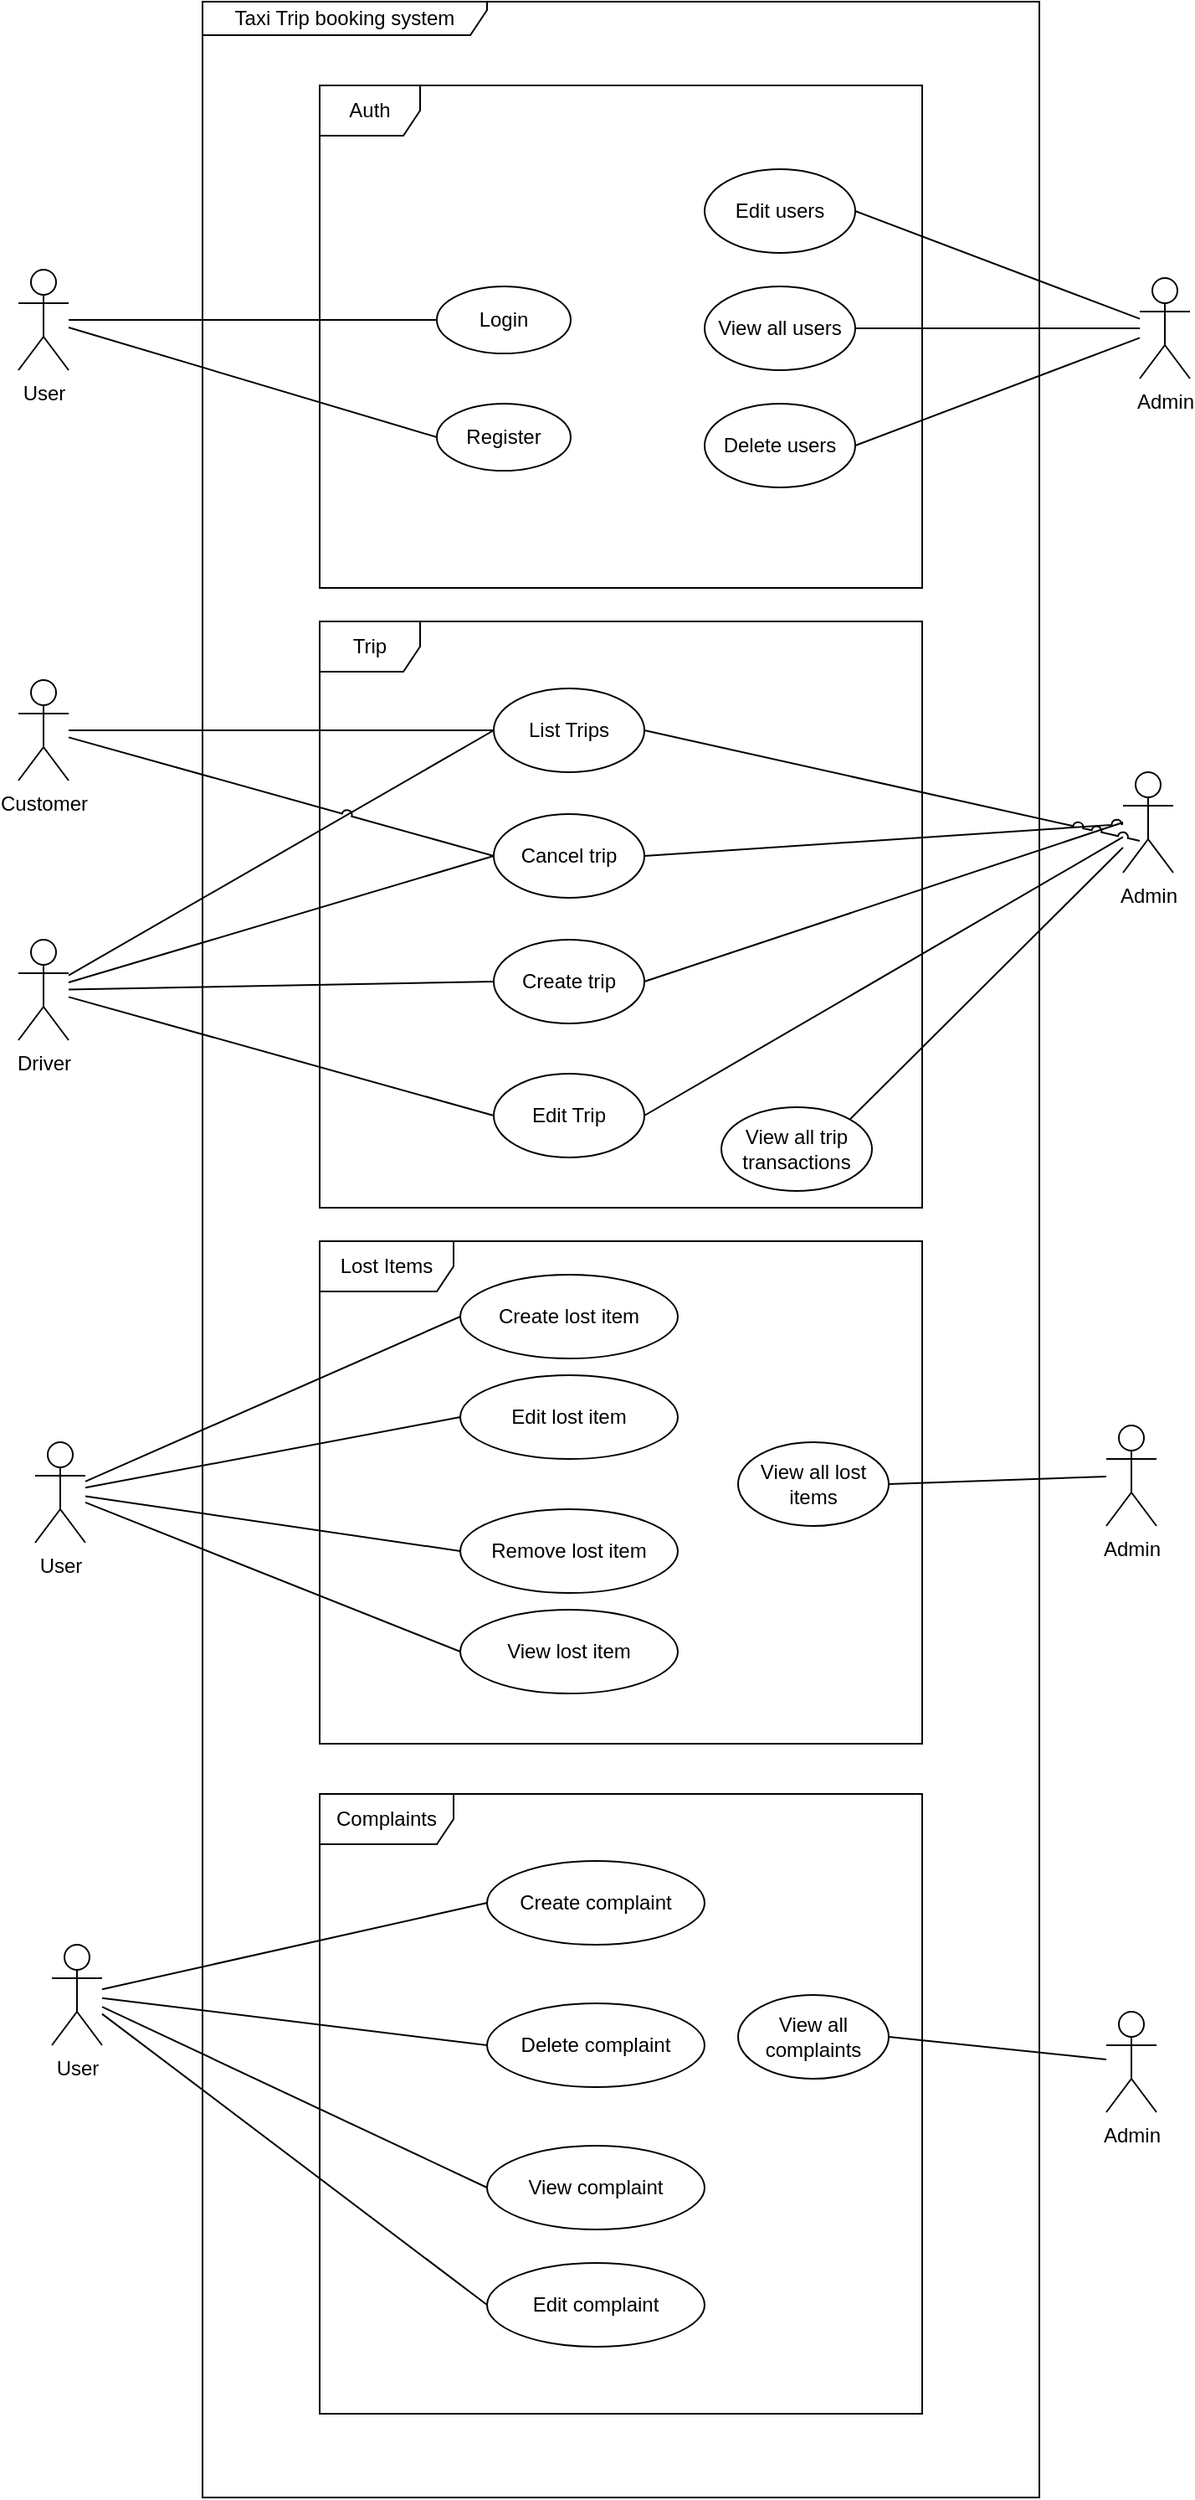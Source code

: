 <mxfile version="22.1.16" type="device">
  <diagram id="C5RBs43oDa-KdzZeNtuy" name="Page-1">
    <mxGraphModel dx="1122" dy="620" grid="1" gridSize="10" guides="1" tooltips="1" connect="1" arrows="1" fold="1" page="1" pageScale="1" pageWidth="827" pageHeight="1169" math="0" shadow="0">
      <root>
        <mxCell id="WIyWlLk6GJQsqaUBKTNV-0" />
        <mxCell id="WIyWlLk6GJQsqaUBKTNV-1" parent="WIyWlLk6GJQsqaUBKTNV-0" />
        <mxCell id="6CoXRJJS-WZdz4uYCl7o-0" value="Taxi Trip booking system" style="shape=umlFrame;whiteSpace=wrap;html=1;pointerEvents=0;width=170;height=20;rounded=0;" parent="WIyWlLk6GJQsqaUBKTNV-1" vertex="1">
          <mxGeometry x="150" y="50" width="500" height="1490" as="geometry" />
        </mxCell>
        <mxCell id="6CoXRJJS-WZdz4uYCl7o-10" style="rounded=0;orthogonalLoop=1;jettySize=auto;html=1;endArrow=none;endFill=0;jumpStyle=none;strokeColor=default;" parent="WIyWlLk6GJQsqaUBKTNV-1" source="6CoXRJJS-WZdz4uYCl7o-1" target="6CoXRJJS-WZdz4uYCl7o-3" edge="1">
          <mxGeometry relative="1" as="geometry">
            <mxPoint x="90" y="230" as="sourcePoint" />
          </mxGeometry>
        </mxCell>
        <mxCell id="6CoXRJJS-WZdz4uYCl7o-1" value="User&lt;br&gt;" style="shape=umlActor;verticalLabelPosition=bottom;verticalAlign=top;html=1;rounded=0;" parent="WIyWlLk6GJQsqaUBKTNV-1" vertex="1">
          <mxGeometry x="40" y="210" width="30" height="60" as="geometry" />
        </mxCell>
        <mxCell id="6CoXRJJS-WZdz4uYCl7o-3" value="Login" style="ellipse;whiteSpace=wrap;html=1;rounded=0;" parent="WIyWlLk6GJQsqaUBKTNV-1" vertex="1">
          <mxGeometry x="290" y="220" width="80" height="40" as="geometry" />
        </mxCell>
        <mxCell id="6CoXRJJS-WZdz4uYCl7o-23" value="List Trips" style="ellipse;whiteSpace=wrap;html=1;rounded=0;" parent="WIyWlLk6GJQsqaUBKTNV-1" vertex="1">
          <mxGeometry x="324" y="460" width="90" height="50" as="geometry" />
        </mxCell>
        <mxCell id="6CoXRJJS-WZdz4uYCl7o-24" value="Register" style="ellipse;whiteSpace=wrap;html=1;rounded=0;" parent="WIyWlLk6GJQsqaUBKTNV-1" vertex="1">
          <mxGeometry x="290" y="290" width="80" height="40" as="geometry" />
        </mxCell>
        <mxCell id="6CoXRJJS-WZdz4uYCl7o-27" style="rounded=0;orthogonalLoop=1;jettySize=auto;html=1;endArrow=none;endFill=0;jumpStyle=arc;strokeColor=default;entryX=0;entryY=0.5;entryDx=0;entryDy=0;" parent="WIyWlLk6GJQsqaUBKTNV-1" source="6CoXRJJS-WZdz4uYCl7o-1" target="6CoXRJJS-WZdz4uYCl7o-24" edge="1">
          <mxGeometry relative="1" as="geometry">
            <mxPoint x="90" y="230" as="sourcePoint" />
            <mxPoint x="295" y="291" as="targetPoint" />
          </mxGeometry>
        </mxCell>
        <mxCell id="6CoXRJJS-WZdz4uYCl7o-33" value="View all trip transactions" style="ellipse;whiteSpace=wrap;html=1;rounded=0;" parent="WIyWlLk6GJQsqaUBKTNV-1" vertex="1">
          <mxGeometry x="460" y="710" width="90" height="50" as="geometry" />
        </mxCell>
        <mxCell id="6CoXRJJS-WZdz4uYCl7o-35" value="Admin" style="shape=umlActor;verticalLabelPosition=bottom;verticalAlign=top;html=1;rounded=0;" parent="WIyWlLk6GJQsqaUBKTNV-1" vertex="1">
          <mxGeometry x="710" y="215" width="30" height="60" as="geometry" />
        </mxCell>
        <mxCell id="6CoXRJJS-WZdz4uYCl7o-36" style="rounded=0;orthogonalLoop=1;jettySize=auto;html=1;endArrow=none;endFill=0;jumpStyle=arc;strokeColor=default;exitX=1;exitY=0;exitDx=0;exitDy=0;" parent="WIyWlLk6GJQsqaUBKTNV-1" source="6CoXRJJS-WZdz4uYCl7o-33" target="6CoXRJJS-WZdz4uYCl7o-74" edge="1">
          <mxGeometry relative="1" as="geometry">
            <mxPoint x="414" y="230" as="sourcePoint" />
            <mxPoint x="622" y="381" as="targetPoint" />
          </mxGeometry>
        </mxCell>
        <mxCell id="6CoXRJJS-WZdz4uYCl7o-37" value="View all users" style="ellipse;whiteSpace=wrap;html=1;rounded=0;" parent="WIyWlLk6GJQsqaUBKTNV-1" vertex="1">
          <mxGeometry x="450" y="220" width="90" height="50" as="geometry" />
        </mxCell>
        <mxCell id="6CoXRJJS-WZdz4uYCl7o-38" style="rounded=0;orthogonalLoop=1;jettySize=auto;html=1;endArrow=none;endFill=0;jumpStyle=arc;strokeColor=default;exitX=1;exitY=0.5;exitDx=0;exitDy=0;" parent="WIyWlLk6GJQsqaUBKTNV-1" source="6CoXRJJS-WZdz4uYCl7o-37" target="6CoXRJJS-WZdz4uYCl7o-35" edge="1">
          <mxGeometry relative="1" as="geometry">
            <mxPoint x="550" y="430" as="sourcePoint" />
            <mxPoint x="710" y="320" as="targetPoint" />
          </mxGeometry>
        </mxCell>
        <mxCell id="6CoXRJJS-WZdz4uYCl7o-39" value="Cancel trip" style="ellipse;whiteSpace=wrap;html=1;rounded=0;" parent="WIyWlLk6GJQsqaUBKTNV-1" vertex="1">
          <mxGeometry x="324" y="535" width="90" height="50" as="geometry" />
        </mxCell>
        <mxCell id="6CoXRJJS-WZdz4uYCl7o-40" value="Create trip" style="ellipse;whiteSpace=wrap;html=1;rounded=0;" parent="WIyWlLk6GJQsqaUBKTNV-1" vertex="1">
          <mxGeometry x="324" y="610" width="90" height="50" as="geometry" />
        </mxCell>
        <mxCell id="6CoXRJJS-WZdz4uYCl7o-42" value="" style="rounded=0;orthogonalLoop=1;jettySize=auto;html=1;endArrow=none;endFill=0;jumpStyle=arc;strokeColor=default;entryX=0;entryY=0.5;entryDx=0;entryDy=0;" parent="WIyWlLk6GJQsqaUBKTNV-1" source="6CoXRJJS-WZdz4uYCl7o-48" target="6CoXRJJS-WZdz4uYCl7o-23" edge="1">
          <mxGeometry relative="1" as="geometry">
            <mxPoint x="50" y="380" as="sourcePoint" />
            <mxPoint x="233" y="447" as="targetPoint" />
          </mxGeometry>
        </mxCell>
        <mxCell id="6CoXRJJS-WZdz4uYCl7o-41" value="Trip" style="shape=umlFrame;whiteSpace=wrap;html=1;pointerEvents=0;rounded=0;" parent="WIyWlLk6GJQsqaUBKTNV-1" vertex="1">
          <mxGeometry x="220" y="420" width="360" height="350" as="geometry" />
        </mxCell>
        <mxCell id="6CoXRJJS-WZdz4uYCl7o-44" style="edgeStyle=orthogonalEdgeStyle;orthogonalLoop=1;jettySize=auto;html=1;exitX=0.5;exitY=1;exitDx=0;exitDy=0;" parent="WIyWlLk6GJQsqaUBKTNV-1" source="6CoXRJJS-WZdz4uYCl7o-40" target="6CoXRJJS-WZdz4uYCl7o-40" edge="1">
          <mxGeometry relative="1" as="geometry" />
        </mxCell>
        <mxCell id="6CoXRJJS-WZdz4uYCl7o-45" value="" style="rounded=0;orthogonalLoop=1;jettySize=auto;html=1;endArrow=none;endFill=0;jumpStyle=arc;strokeColor=default;entryX=0;entryY=0.5;entryDx=0;entryDy=0;" parent="WIyWlLk6GJQsqaUBKTNV-1" source="6CoXRJJS-WZdz4uYCl7o-47" target="6CoXRJJS-WZdz4uYCl7o-39" edge="1">
          <mxGeometry relative="1" as="geometry">
            <mxPoint x="80" y="490" as="sourcePoint" />
            <mxPoint x="303" y="477" as="targetPoint" />
          </mxGeometry>
        </mxCell>
        <mxCell id="6CoXRJJS-WZdz4uYCl7o-46" value="" style="rounded=0;orthogonalLoop=1;jettySize=auto;html=1;endArrow=none;endFill=0;jumpStyle=arc;strokeColor=default;entryX=0;entryY=0.5;entryDx=0;entryDy=0;" parent="WIyWlLk6GJQsqaUBKTNV-1" source="6CoXRJJS-WZdz4uYCl7o-48" target="6CoXRJJS-WZdz4uYCl7o-40" edge="1">
          <mxGeometry relative="1" as="geometry">
            <mxPoint x="50" y="410" as="sourcePoint" />
            <mxPoint x="290" y="575" as="targetPoint" />
          </mxGeometry>
        </mxCell>
        <mxCell id="6CoXRJJS-WZdz4uYCl7o-47" value="Customer" style="shape=umlActor;verticalLabelPosition=bottom;verticalAlign=top;html=1;rounded=0;" parent="WIyWlLk6GJQsqaUBKTNV-1" vertex="1">
          <mxGeometry x="40" y="455" width="30" height="60" as="geometry" />
        </mxCell>
        <mxCell id="6CoXRJJS-WZdz4uYCl7o-48" value="Driver" style="shape=umlActor;verticalLabelPosition=bottom;verticalAlign=top;html=1;rounded=0;" parent="WIyWlLk6GJQsqaUBKTNV-1" vertex="1">
          <mxGeometry x="40" y="610" width="30" height="60" as="geometry" />
        </mxCell>
        <mxCell id="6CoXRJJS-WZdz4uYCl7o-51" value="" style="rounded=0;orthogonalLoop=1;jettySize=auto;html=1;endArrow=none;endFill=0;jumpStyle=arc;strokeColor=default;entryX=0;entryY=0.5;entryDx=0;entryDy=0;" parent="WIyWlLk6GJQsqaUBKTNV-1" source="6CoXRJJS-WZdz4uYCl7o-48" target="6CoXRJJS-WZdz4uYCl7o-39" edge="1">
          <mxGeometry relative="1" as="geometry">
            <mxPoint x="80" y="626" as="sourcePoint" />
            <mxPoint x="347" y="637" as="targetPoint" />
          </mxGeometry>
        </mxCell>
        <mxCell id="6CoXRJJS-WZdz4uYCl7o-52" value="" style="rounded=0;orthogonalLoop=1;jettySize=auto;html=1;endArrow=none;endFill=0;jumpStyle=arc;strokeColor=default;entryX=0;entryY=0.5;entryDx=0;entryDy=0;" parent="WIyWlLk6GJQsqaUBKTNV-1" source="6CoXRJJS-WZdz4uYCl7o-47" target="6CoXRJJS-WZdz4uYCl7o-23" edge="1">
          <mxGeometry relative="1" as="geometry">
            <mxPoint x="80" y="489" as="sourcePoint" />
            <mxPoint x="320" y="490" as="targetPoint" />
          </mxGeometry>
        </mxCell>
        <mxCell id="6CoXRJJS-WZdz4uYCl7o-56" value="Auth" style="shape=umlFrame;whiteSpace=wrap;html=1;pointerEvents=0;rounded=0;" parent="WIyWlLk6GJQsqaUBKTNV-1" vertex="1">
          <mxGeometry x="220" y="100" width="360" height="300" as="geometry" />
        </mxCell>
        <mxCell id="6CoXRJJS-WZdz4uYCl7o-57" value="Delete users" style="ellipse;whiteSpace=wrap;html=1;rounded=0;" parent="WIyWlLk6GJQsqaUBKTNV-1" vertex="1">
          <mxGeometry x="450" y="290" width="90" height="50" as="geometry" />
        </mxCell>
        <mxCell id="6CoXRJJS-WZdz4uYCl7o-58" style="rounded=0;orthogonalLoop=1;jettySize=auto;html=1;endArrow=none;endFill=0;jumpStyle=arc;strokeColor=default;exitX=1;exitY=0.5;exitDx=0;exitDy=0;" parent="WIyWlLk6GJQsqaUBKTNV-1" source="6CoXRJJS-WZdz4uYCl7o-57" target="6CoXRJJS-WZdz4uYCl7o-35" edge="1">
          <mxGeometry relative="1" as="geometry">
            <mxPoint x="550" y="255" as="sourcePoint" />
            <mxPoint x="750" y="250" as="targetPoint" />
          </mxGeometry>
        </mxCell>
        <mxCell id="6CoXRJJS-WZdz4uYCl7o-59" value="Lost Items" style="shape=umlFrame;whiteSpace=wrap;html=1;pointerEvents=0;rounded=0;width=80;height=30;" parent="WIyWlLk6GJQsqaUBKTNV-1" vertex="1">
          <mxGeometry x="220" y="790" width="360" height="300" as="geometry" />
        </mxCell>
        <mxCell id="6CoXRJJS-WZdz4uYCl7o-61" value="User" style="shape=umlActor;verticalLabelPosition=bottom;verticalAlign=top;html=1;rounded=0;" parent="WIyWlLk6GJQsqaUBKTNV-1" vertex="1">
          <mxGeometry x="50" y="910" width="30" height="60" as="geometry" />
        </mxCell>
        <mxCell id="6CoXRJJS-WZdz4uYCl7o-62" value="Create lost item" style="ellipse;whiteSpace=wrap;html=1;rounded=0;" parent="WIyWlLk6GJQsqaUBKTNV-1" vertex="1">
          <mxGeometry x="304" y="810" width="130" height="50" as="geometry" />
        </mxCell>
        <mxCell id="6CoXRJJS-WZdz4uYCl7o-63" value="Remove lost item" style="ellipse;whiteSpace=wrap;html=1;rounded=0;" parent="WIyWlLk6GJQsqaUBKTNV-1" vertex="1">
          <mxGeometry x="304" y="950" width="130" height="50" as="geometry" />
        </mxCell>
        <mxCell id="6CoXRJJS-WZdz4uYCl7o-64" value="View lost item" style="ellipse;whiteSpace=wrap;html=1;rounded=0;" parent="WIyWlLk6GJQsqaUBKTNV-1" vertex="1">
          <mxGeometry x="304" y="1010" width="130" height="50" as="geometry" />
        </mxCell>
        <mxCell id="6CoXRJJS-WZdz4uYCl7o-65" value="" style="rounded=0;orthogonalLoop=1;jettySize=auto;html=1;endArrow=none;endFill=0;jumpStyle=arc;strokeColor=default;entryX=0;entryY=0.5;entryDx=0;entryDy=0;" parent="WIyWlLk6GJQsqaUBKTNV-1" source="6CoXRJJS-WZdz4uYCl7o-61" target="6CoXRJJS-WZdz4uYCl7o-62" edge="1">
          <mxGeometry relative="1" as="geometry">
            <mxPoint x="70" y="827" as="sourcePoint" />
            <mxPoint x="324" y="780" as="targetPoint" />
          </mxGeometry>
        </mxCell>
        <mxCell id="6CoXRJJS-WZdz4uYCl7o-67" value="" style="rounded=0;orthogonalLoop=1;jettySize=auto;html=1;endArrow=none;endFill=0;jumpStyle=arc;strokeColor=default;entryX=0;entryY=0.5;entryDx=0;entryDy=0;" parent="WIyWlLk6GJQsqaUBKTNV-1" source="6CoXRJJS-WZdz4uYCl7o-61" target="6CoXRJJS-WZdz4uYCl7o-63" edge="1">
          <mxGeometry relative="1" as="geometry">
            <mxPoint x="80" y="832" as="sourcePoint" />
            <mxPoint x="314" y="828" as="targetPoint" />
          </mxGeometry>
        </mxCell>
        <mxCell id="6CoXRJJS-WZdz4uYCl7o-71" value="" style="rounded=0;orthogonalLoop=1;jettySize=auto;html=1;endArrow=none;endFill=0;jumpStyle=arc;strokeColor=default;entryX=0;entryY=0.5;entryDx=0;entryDy=0;" parent="WIyWlLk6GJQsqaUBKTNV-1" target="6CoXRJJS-WZdz4uYCl7o-64" edge="1" source="6CoXRJJS-WZdz4uYCl7o-61">
          <mxGeometry relative="1" as="geometry">
            <mxPoint x="80" y="890" as="sourcePoint" />
            <mxPoint x="314" y="900" as="targetPoint" />
          </mxGeometry>
        </mxCell>
        <mxCell id="6CoXRJJS-WZdz4uYCl7o-73" value="View all lost items" style="ellipse;whiteSpace=wrap;html=1;rounded=0;" parent="WIyWlLk6GJQsqaUBKTNV-1" vertex="1">
          <mxGeometry x="470" y="910" width="90" height="50" as="geometry" />
        </mxCell>
        <mxCell id="6CoXRJJS-WZdz4uYCl7o-74" value="Admin" style="shape=umlActor;verticalLabelPosition=bottom;verticalAlign=top;html=1;rounded=0;" parent="WIyWlLk6GJQsqaUBKTNV-1" vertex="1">
          <mxGeometry x="700" y="510" width="30" height="60" as="geometry" />
        </mxCell>
        <mxCell id="6CoXRJJS-WZdz4uYCl7o-75" value="Admin" style="shape=umlActor;verticalLabelPosition=bottom;verticalAlign=top;html=1;rounded=0;" parent="WIyWlLk6GJQsqaUBKTNV-1" vertex="1">
          <mxGeometry x="690" y="900" width="30" height="60" as="geometry" />
        </mxCell>
        <mxCell id="6CoXRJJS-WZdz4uYCl7o-76" style="rounded=0;orthogonalLoop=1;jettySize=auto;html=1;endArrow=none;endFill=0;jumpStyle=arc;strokeColor=default;exitX=1;exitY=0.5;exitDx=0;exitDy=0;" parent="WIyWlLk6GJQsqaUBKTNV-1" source="6CoXRJJS-WZdz4uYCl7o-73" target="6CoXRJJS-WZdz4uYCl7o-75" edge="1">
          <mxGeometry relative="1" as="geometry">
            <mxPoint x="567" y="867" as="sourcePoint" />
            <mxPoint x="740" y="865" as="targetPoint" />
          </mxGeometry>
        </mxCell>
        <mxCell id="6CoXRJJS-WZdz4uYCl7o-78" value="Complaints" style="shape=umlFrame;whiteSpace=wrap;html=1;pointerEvents=0;rounded=0;width=80;height=30;" parent="WIyWlLk6GJQsqaUBKTNV-1" vertex="1">
          <mxGeometry x="220" y="1120" width="360" height="370" as="geometry" />
        </mxCell>
        <mxCell id="6CoXRJJS-WZdz4uYCl7o-79" value="Create complaint" style="ellipse;whiteSpace=wrap;html=1;rounded=0;" parent="WIyWlLk6GJQsqaUBKTNV-1" vertex="1">
          <mxGeometry x="320" y="1160" width="130" height="50" as="geometry" />
        </mxCell>
        <mxCell id="6CoXRJJS-WZdz4uYCl7o-80" value="Delete complaint" style="ellipse;whiteSpace=wrap;html=1;rounded=0;" parent="WIyWlLk6GJQsqaUBKTNV-1" vertex="1">
          <mxGeometry x="320" y="1245" width="130" height="50" as="geometry" />
        </mxCell>
        <mxCell id="6CoXRJJS-WZdz4uYCl7o-81" value="View complaint" style="ellipse;whiteSpace=wrap;html=1;rounded=0;" parent="WIyWlLk6GJQsqaUBKTNV-1" vertex="1">
          <mxGeometry x="320" y="1330" width="130" height="50" as="geometry" />
        </mxCell>
        <mxCell id="6CoXRJJS-WZdz4uYCl7o-82" value="User" style="shape=umlActor;verticalLabelPosition=bottom;verticalAlign=top;html=1;rounded=0;" parent="WIyWlLk6GJQsqaUBKTNV-1" vertex="1">
          <mxGeometry x="60" y="1210" width="30" height="60" as="geometry" />
        </mxCell>
        <mxCell id="6CoXRJJS-WZdz4uYCl7o-84" value="" style="rounded=0;orthogonalLoop=1;jettySize=auto;html=1;endArrow=none;endFill=0;jumpStyle=arc;strokeColor=default;entryX=0;entryY=0.5;entryDx=0;entryDy=0;" parent="WIyWlLk6GJQsqaUBKTNV-1" source="6CoXRJJS-WZdz4uYCl7o-82" target="6CoXRJJS-WZdz4uYCl7o-81" edge="1">
          <mxGeometry relative="1" as="geometry">
            <mxPoint x="80" y="1410" as="sourcePoint" />
            <mxPoint x="320" y="1487" as="targetPoint" />
          </mxGeometry>
        </mxCell>
        <mxCell id="6CoXRJJS-WZdz4uYCl7o-85" value="" style="rounded=0;orthogonalLoop=1;jettySize=auto;html=1;endArrow=none;endFill=0;jumpStyle=arc;strokeColor=default;entryX=0;entryY=0.5;entryDx=0;entryDy=0;" parent="WIyWlLk6GJQsqaUBKTNV-1" source="6CoXRJJS-WZdz4uYCl7o-82" target="6CoXRJJS-WZdz4uYCl7o-80" edge="1">
          <mxGeometry relative="1" as="geometry">
            <mxPoint x="100" y="1207" as="sourcePoint" />
            <mxPoint x="330" y="1315" as="targetPoint" />
          </mxGeometry>
        </mxCell>
        <mxCell id="6CoXRJJS-WZdz4uYCl7o-86" value="" style="rounded=0;orthogonalLoop=1;jettySize=auto;html=1;endArrow=none;endFill=0;jumpStyle=arc;strokeColor=default;entryX=0;entryY=0.5;entryDx=0;entryDy=0;" parent="WIyWlLk6GJQsqaUBKTNV-1" source="6CoXRJJS-WZdz4uYCl7o-82" target="6CoXRJJS-WZdz4uYCl7o-79" edge="1">
          <mxGeometry relative="1" as="geometry">
            <mxPoint x="90" y="1190" as="sourcePoint" />
            <mxPoint x="330" y="1230" as="targetPoint" />
          </mxGeometry>
        </mxCell>
        <mxCell id="6CoXRJJS-WZdz4uYCl7o-87" value="Admin" style="shape=umlActor;verticalLabelPosition=bottom;verticalAlign=top;html=1;rounded=0;" parent="WIyWlLk6GJQsqaUBKTNV-1" vertex="1">
          <mxGeometry x="690" y="1250" width="30" height="60" as="geometry" />
        </mxCell>
        <mxCell id="6CoXRJJS-WZdz4uYCl7o-90" value="View all complaints" style="ellipse;whiteSpace=wrap;html=1;rounded=0;" parent="WIyWlLk6GJQsqaUBKTNV-1" vertex="1">
          <mxGeometry x="470" y="1240" width="90" height="50" as="geometry" />
        </mxCell>
        <mxCell id="6CoXRJJS-WZdz4uYCl7o-92" style="rounded=0;orthogonalLoop=1;jettySize=auto;html=1;endArrow=none;endFill=0;jumpStyle=arc;strokeColor=default;exitX=1;exitY=0.5;exitDx=0;exitDy=0;" parent="WIyWlLk6GJQsqaUBKTNV-1" source="6CoXRJJS-WZdz4uYCl7o-90" target="6CoXRJJS-WZdz4uYCl7o-87" edge="1">
          <mxGeometry relative="1" as="geometry">
            <mxPoint x="560" y="1437" as="sourcePoint" />
            <mxPoint x="690" y="1433" as="targetPoint" />
          </mxGeometry>
        </mxCell>
        <mxCell id="10pZMpCAyaWx1mK4e7Oo-0" value="Edit users" style="ellipse;whiteSpace=wrap;html=1;rounded=0;" vertex="1" parent="WIyWlLk6GJQsqaUBKTNV-1">
          <mxGeometry x="450" y="150" width="90" height="50" as="geometry" />
        </mxCell>
        <mxCell id="10pZMpCAyaWx1mK4e7Oo-1" style="rounded=0;orthogonalLoop=1;jettySize=auto;html=1;endArrow=none;endFill=0;jumpStyle=arc;strokeColor=default;exitX=1;exitY=0.5;exitDx=0;exitDy=0;" edge="1" parent="WIyWlLk6GJQsqaUBKTNV-1" source="10pZMpCAyaWx1mK4e7Oo-0" target="6CoXRJJS-WZdz4uYCl7o-35">
          <mxGeometry relative="1" as="geometry">
            <mxPoint x="550" y="255" as="sourcePoint" />
            <mxPoint x="720" y="255" as="targetPoint" />
          </mxGeometry>
        </mxCell>
        <mxCell id="10pZMpCAyaWx1mK4e7Oo-2" value="Edit Trip" style="ellipse;whiteSpace=wrap;html=1;rounded=0;" vertex="1" parent="WIyWlLk6GJQsqaUBKTNV-1">
          <mxGeometry x="324" y="690" width="90" height="50" as="geometry" />
        </mxCell>
        <mxCell id="10pZMpCAyaWx1mK4e7Oo-3" value="" style="rounded=0;orthogonalLoop=1;jettySize=auto;html=1;endArrow=none;endFill=0;jumpStyle=arc;strokeColor=default;entryX=0;entryY=0.5;entryDx=0;entryDy=0;" edge="1" parent="WIyWlLk6GJQsqaUBKTNV-1" source="6CoXRJJS-WZdz4uYCl7o-48" target="10pZMpCAyaWx1mK4e7Oo-2">
          <mxGeometry relative="1" as="geometry">
            <mxPoint x="80" y="650" as="sourcePoint" />
            <mxPoint x="334" y="645" as="targetPoint" />
          </mxGeometry>
        </mxCell>
        <mxCell id="10pZMpCAyaWx1mK4e7Oo-4" style="rounded=0;orthogonalLoop=1;jettySize=auto;html=1;endArrow=none;endFill=0;jumpStyle=arc;strokeColor=default;exitX=1;exitY=0.5;exitDx=0;exitDy=0;" edge="1" parent="WIyWlLk6GJQsqaUBKTNV-1" source="6CoXRJJS-WZdz4uYCl7o-40">
          <mxGeometry relative="1" as="geometry">
            <mxPoint x="550" y="570" as="sourcePoint" />
            <mxPoint x="700" y="540" as="targetPoint" />
          </mxGeometry>
        </mxCell>
        <mxCell id="10pZMpCAyaWx1mK4e7Oo-5" style="rounded=0;orthogonalLoop=1;jettySize=auto;html=1;endArrow=none;endFill=0;jumpStyle=arc;strokeColor=default;exitX=1;exitY=0.5;exitDx=0;exitDy=0;" edge="1" parent="WIyWlLk6GJQsqaUBKTNV-1" source="10pZMpCAyaWx1mK4e7Oo-2" target="6CoXRJJS-WZdz4uYCl7o-74">
          <mxGeometry relative="1" as="geometry">
            <mxPoint x="424" y="645" as="sourcePoint" />
            <mxPoint x="710" y="550" as="targetPoint" />
          </mxGeometry>
        </mxCell>
        <mxCell id="10pZMpCAyaWx1mK4e7Oo-6" style="rounded=0;orthogonalLoop=1;jettySize=auto;html=1;endArrow=none;endFill=0;jumpStyle=arc;strokeColor=default;exitX=1;exitY=0.5;exitDx=0;exitDy=0;" edge="1" parent="WIyWlLk6GJQsqaUBKTNV-1" source="6CoXRJJS-WZdz4uYCl7o-39" target="6CoXRJJS-WZdz4uYCl7o-74">
          <mxGeometry relative="1" as="geometry">
            <mxPoint x="424" y="725" as="sourcePoint" />
            <mxPoint x="710" y="559" as="targetPoint" />
          </mxGeometry>
        </mxCell>
        <mxCell id="10pZMpCAyaWx1mK4e7Oo-7" style="rounded=0;orthogonalLoop=1;jettySize=auto;html=1;endArrow=none;endFill=0;jumpStyle=arc;strokeColor=default;exitX=1;exitY=0.5;exitDx=0;exitDy=0;" edge="1" parent="WIyWlLk6GJQsqaUBKTNV-1" source="6CoXRJJS-WZdz4uYCl7o-23">
          <mxGeometry relative="1" as="geometry">
            <mxPoint x="424" y="570" as="sourcePoint" />
            <mxPoint x="710" y="551" as="targetPoint" />
          </mxGeometry>
        </mxCell>
        <mxCell id="10pZMpCAyaWx1mK4e7Oo-8" value="Edit lost item" style="ellipse;whiteSpace=wrap;html=1;rounded=0;" vertex="1" parent="WIyWlLk6GJQsqaUBKTNV-1">
          <mxGeometry x="304" y="870" width="130" height="50" as="geometry" />
        </mxCell>
        <mxCell id="10pZMpCAyaWx1mK4e7Oo-9" value="" style="rounded=0;orthogonalLoop=1;jettySize=auto;html=1;endArrow=none;endFill=0;jumpStyle=arc;strokeColor=default;entryX=0;entryY=0.5;entryDx=0;entryDy=0;" edge="1" parent="WIyWlLk6GJQsqaUBKTNV-1" source="6CoXRJJS-WZdz4uYCl7o-61" target="10pZMpCAyaWx1mK4e7Oo-8">
          <mxGeometry relative="1" as="geometry">
            <mxPoint x="90" y="1123" as="sourcePoint" />
            <mxPoint x="314" y="1025" as="targetPoint" />
          </mxGeometry>
        </mxCell>
        <mxCell id="10pZMpCAyaWx1mK4e7Oo-11" value="Edit complaint" style="ellipse;whiteSpace=wrap;html=1;rounded=0;" vertex="1" parent="WIyWlLk6GJQsqaUBKTNV-1">
          <mxGeometry x="320" y="1400" width="130" height="50" as="geometry" />
        </mxCell>
        <mxCell id="10pZMpCAyaWx1mK4e7Oo-12" value="" style="rounded=0;orthogonalLoop=1;jettySize=auto;html=1;endArrow=none;endFill=0;jumpStyle=arc;strokeColor=default;entryX=0;entryY=0.5;entryDx=0;entryDy=0;" edge="1" parent="WIyWlLk6GJQsqaUBKTNV-1" source="6CoXRJJS-WZdz4uYCl7o-82" target="10pZMpCAyaWx1mK4e7Oo-11">
          <mxGeometry relative="1" as="geometry">
            <mxPoint x="100" y="1257" as="sourcePoint" />
            <mxPoint x="330" y="1365" as="targetPoint" />
          </mxGeometry>
        </mxCell>
      </root>
    </mxGraphModel>
  </diagram>
</mxfile>
